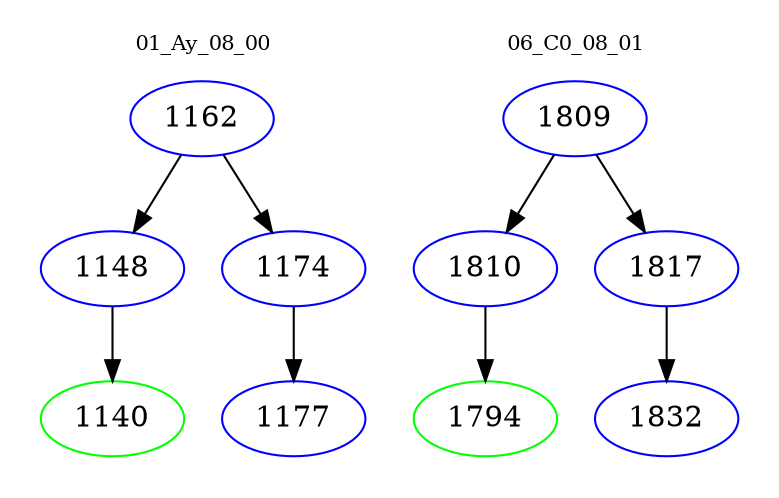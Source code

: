 digraph{
subgraph cluster_0 {
color = white
label = "01_Ay_08_00";
fontsize=10;
T0_1162 [label="1162", color="blue"]
T0_1162 -> T0_1148 [color="black"]
T0_1148 [label="1148", color="blue"]
T0_1148 -> T0_1140 [color="black"]
T0_1140 [label="1140", color="green"]
T0_1162 -> T0_1174 [color="black"]
T0_1174 [label="1174", color="blue"]
T0_1174 -> T0_1177 [color="black"]
T0_1177 [label="1177", color="blue"]
}
subgraph cluster_1 {
color = white
label = "06_C0_08_01";
fontsize=10;
T1_1809 [label="1809", color="blue"]
T1_1809 -> T1_1810 [color="black"]
T1_1810 [label="1810", color="blue"]
T1_1810 -> T1_1794 [color="black"]
T1_1794 [label="1794", color="green"]
T1_1809 -> T1_1817 [color="black"]
T1_1817 [label="1817", color="blue"]
T1_1817 -> T1_1832 [color="black"]
T1_1832 [label="1832", color="blue"]
}
}
